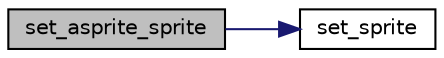 digraph "set_asprite_sprite"
{
 // INTERACTIVE_SVG=YES
 // LATEX_PDF_SIZE
  edge [fontname="Helvetica",fontsize="10",labelfontname="Helvetica",labelfontsize="10"];
  node [fontname="Helvetica",fontsize="10",shape=record];
  rankdir="LR";
  Node1 [label="set_asprite_sprite",height=0.2,width=0.4,color="black", fillcolor="grey75", style="filled", fontcolor="black",tooltip=" "];
  Node1 -> Node2 [color="midnightblue",fontsize="10",style="solid",fontname="Helvetica"];
  Node2 [label="set_sprite",height=0.2,width=0.4,color="black", fillcolor="white", style="filled",URL="$group__sprite.html#gaa17aa53e85002fceee9ea0fe3c1f856a",tooltip=" "];
}
